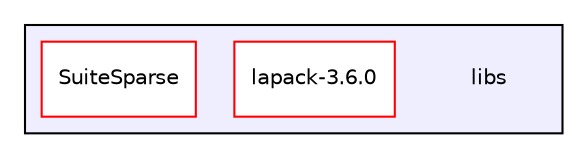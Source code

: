 digraph "libs" {
  compound=true
  node [ fontsize="10", fontname="Helvetica"];
  edge [ labelfontsize="10", labelfontname="Helvetica"];
  subgraph clusterdir_6719ab1f1f7655efc2fa43f7eb574fd1 {
    graph [ bgcolor="#eeeeff", pencolor="black", label="" URL="dir_6719ab1f1f7655efc2fa43f7eb574fd1.html"];
    dir_6719ab1f1f7655efc2fa43f7eb574fd1 [shape=plaintext label="libs"];
    dir_a32803a16a32b93014bb8ac0a66b497d [shape=box label="lapack-3.6.0" color="red" fillcolor="white" style="filled" URL="dir_a32803a16a32b93014bb8ac0a66b497d.html"];
    dir_bb3805179b22f9bf6cb2257a07012dea [shape=box label="SuiteSparse" color="red" fillcolor="white" style="filled" URL="dir_bb3805179b22f9bf6cb2257a07012dea.html"];
  }
}

